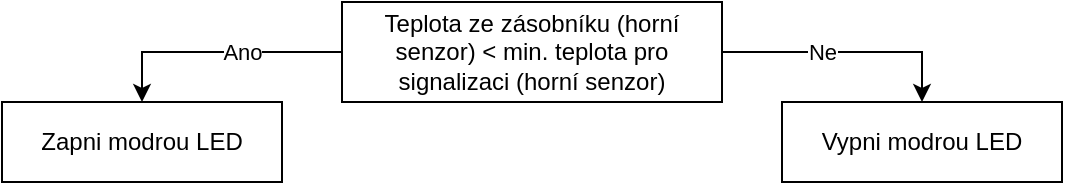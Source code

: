<mxfile version="21.3.7" type="device">
  <diagram name="Page-1" id="WHOPrPphenzzmty_eR5f">
    <mxGraphModel dx="978" dy="576" grid="1" gridSize="10" guides="1" tooltips="1" connect="1" arrows="1" fold="1" page="1" pageScale="1" pageWidth="1169" pageHeight="827" math="0" shadow="0">
      <root>
        <mxCell id="0" />
        <mxCell id="1" parent="0" />
        <mxCell id="frygpNk6kedv71zlFNMI-4" style="edgeStyle=orthogonalEdgeStyle;rounded=0;orthogonalLoop=1;jettySize=auto;html=1;entryX=0.5;entryY=0;entryDx=0;entryDy=0;" parent="1" source="frygpNk6kedv71zlFNMI-1" target="frygpNk6kedv71zlFNMI-2" edge="1">
          <mxGeometry relative="1" as="geometry" />
        </mxCell>
        <mxCell id="frygpNk6kedv71zlFNMI-6" value="Ano" style="edgeLabel;html=1;align=center;verticalAlign=middle;resizable=0;points=[];" parent="frygpNk6kedv71zlFNMI-4" vertex="1" connectable="0">
          <mxGeometry x="-0.396" y="-1" relative="1" as="geometry">
            <mxPoint x="-12" y="1" as="offset" />
          </mxGeometry>
        </mxCell>
        <mxCell id="frygpNk6kedv71zlFNMI-5" style="edgeStyle=orthogonalEdgeStyle;rounded=0;orthogonalLoop=1;jettySize=auto;html=1;entryX=0.5;entryY=0;entryDx=0;entryDy=0;" parent="1" source="frygpNk6kedv71zlFNMI-1" target="frygpNk6kedv71zlFNMI-3" edge="1">
          <mxGeometry relative="1" as="geometry" />
        </mxCell>
        <mxCell id="frygpNk6kedv71zlFNMI-7" value="Ne" style="edgeLabel;html=1;align=center;verticalAlign=middle;resizable=0;points=[];" parent="frygpNk6kedv71zlFNMI-5" vertex="1" connectable="0">
          <mxGeometry x="-0.273" y="1" relative="1" as="geometry">
            <mxPoint x="4" y="1" as="offset" />
          </mxGeometry>
        </mxCell>
        <mxCell id="frygpNk6kedv71zlFNMI-1" value="Teplota ze zásobníku (horní senzor) &amp;lt; min. teplota pro signalizaci (horní senzor)" style="rounded=0;whiteSpace=wrap;html=1;" parent="1" vertex="1">
          <mxGeometry x="500" y="220" width="190" height="50" as="geometry" />
        </mxCell>
        <mxCell id="frygpNk6kedv71zlFNMI-2" value="Zapni modrou LED" style="rounded=0;whiteSpace=wrap;html=1;" parent="1" vertex="1">
          <mxGeometry x="330" y="270" width="140" height="40" as="geometry" />
        </mxCell>
        <mxCell id="frygpNk6kedv71zlFNMI-3" value="Vypni modrou LED" style="rounded=0;whiteSpace=wrap;html=1;" parent="1" vertex="1">
          <mxGeometry x="720" y="270" width="140" height="40" as="geometry" />
        </mxCell>
      </root>
    </mxGraphModel>
  </diagram>
</mxfile>
